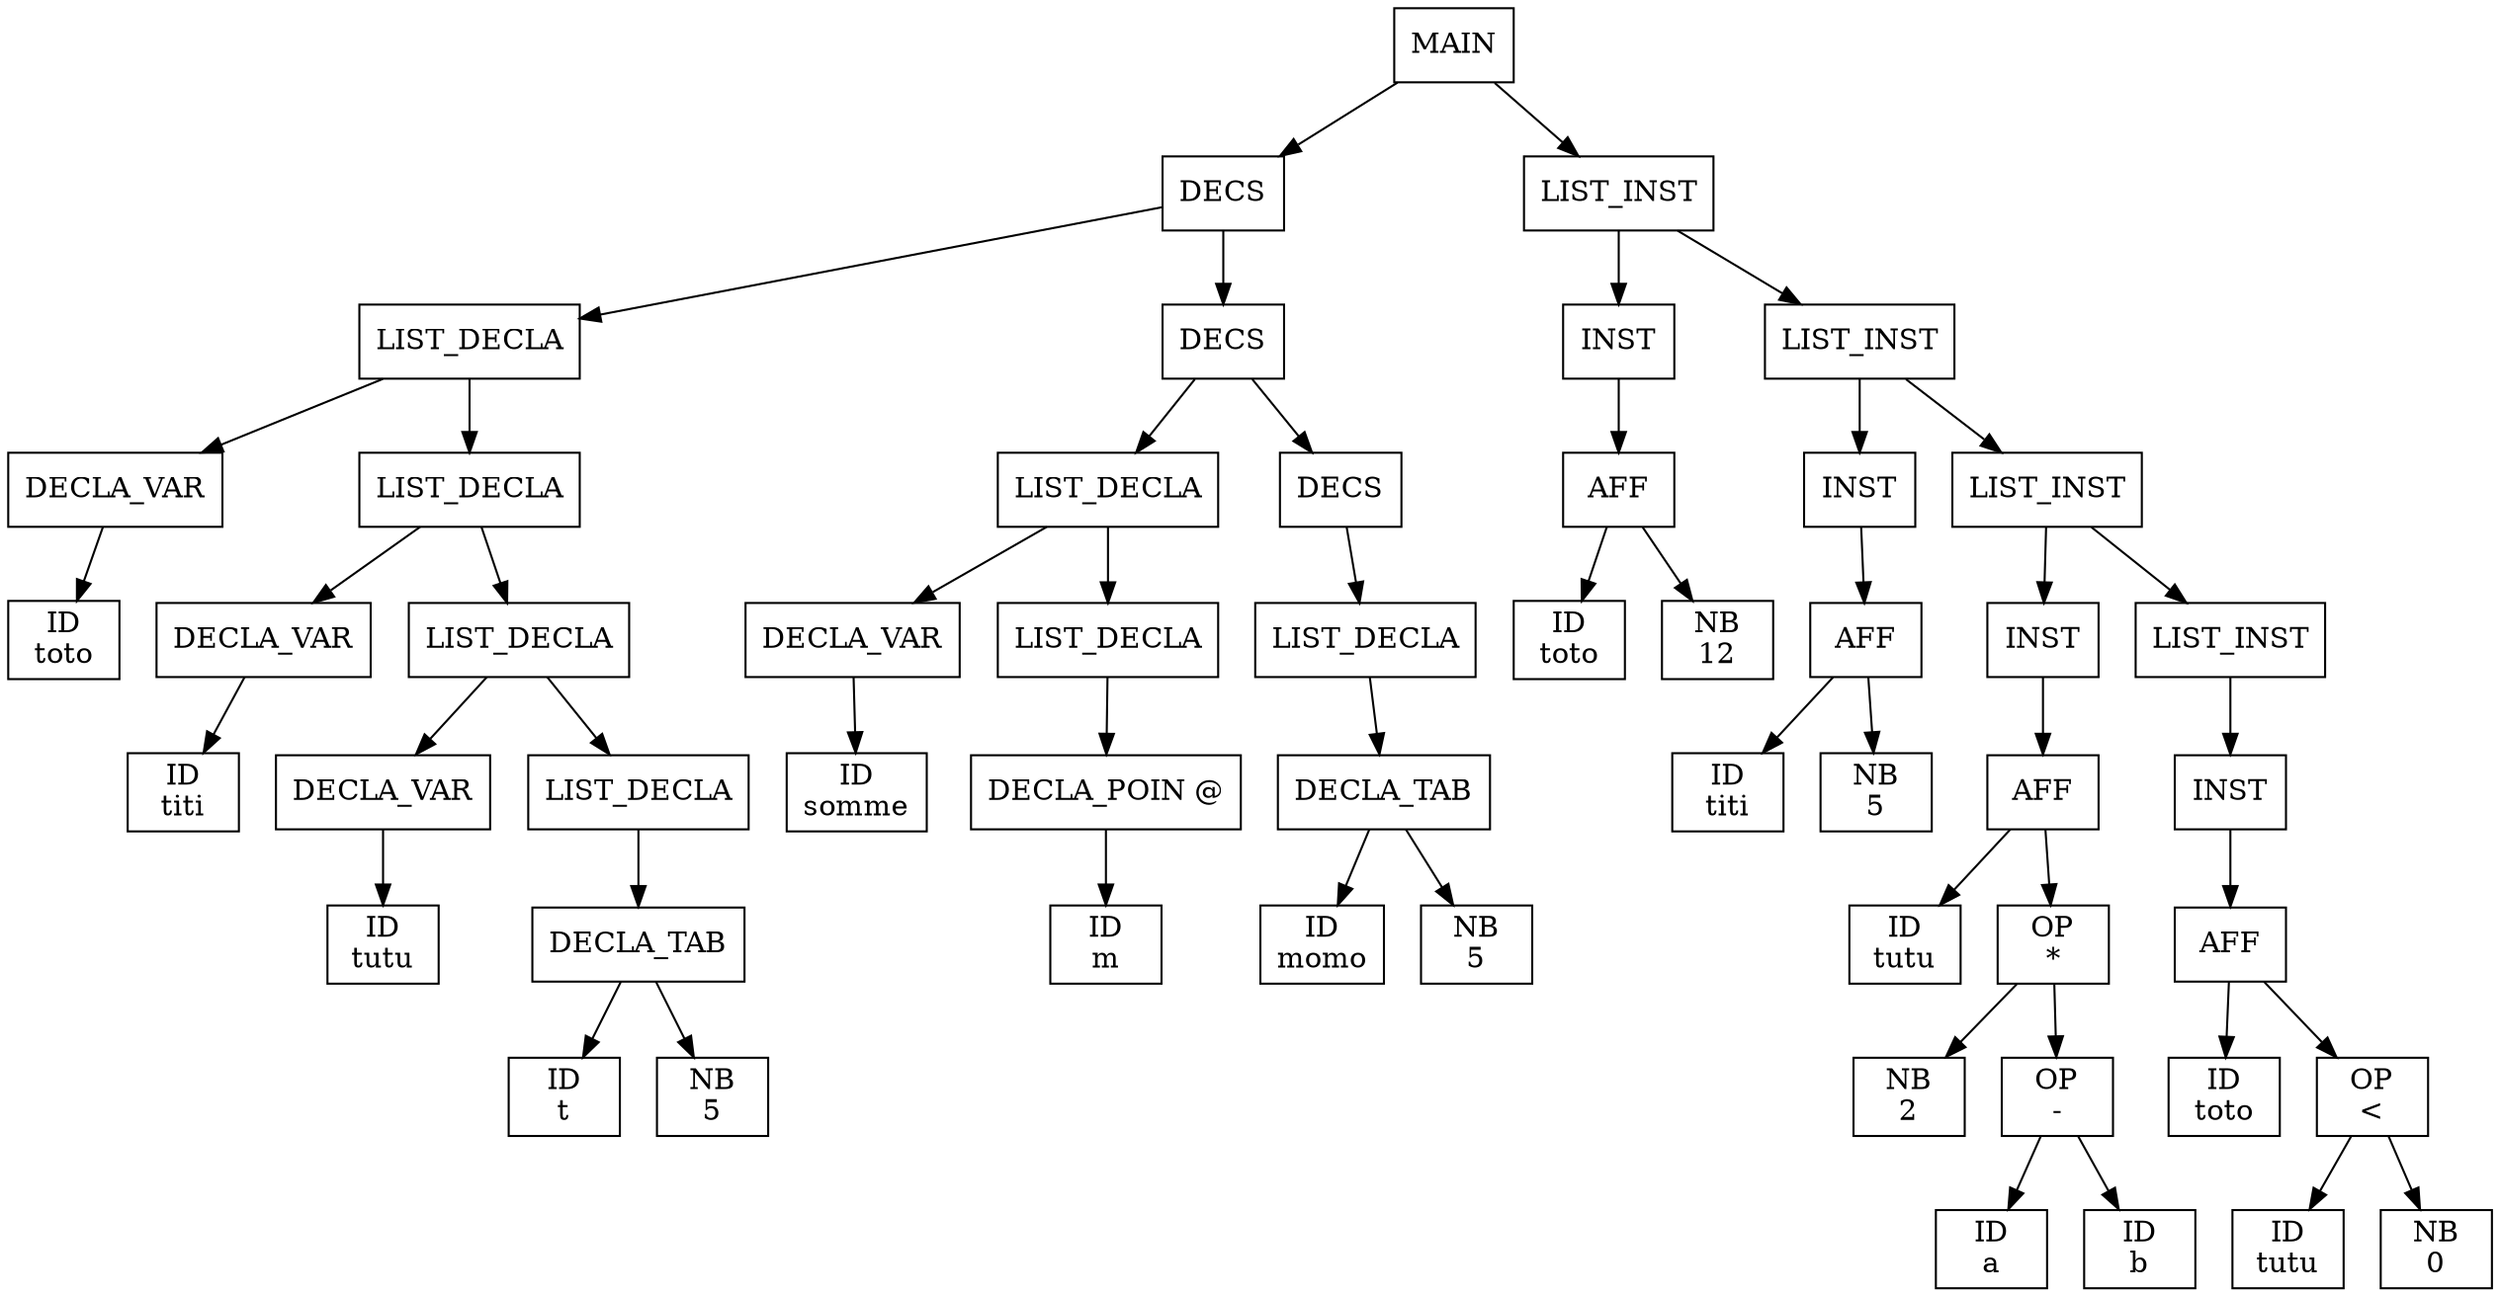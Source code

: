 digraph ASA {
node0x55ddd6f6c3f0 [label="MAIN\n", shape=box];
node0x55ddd6f6c3f0 -> node0x55ddd6f6bd30;
node0x55ddd6f6bd30 [label="DECS\n", shape=box];
node0x55ddd6f6bd30 -> node0x55ddd6f6b9f0;
node0x55ddd6f6b9f0 [label="LIST_DECLA\n", shape=box];
node0x55ddd6f6b9f0 -> node0x55ddd6f6b6f0;
node0x55ddd6f6b6f0 [label="DECLA_VAR\n", shape=box];
node0x55ddd6f6b6f0 -> node0x55ddd6f6b730;
node0x55ddd6f6b730 [label="ID\ntoto", shape=box];
node0x55ddd6f6b9f0 -> node0x55ddd6f6b9b0;
node0x55ddd6f6b9b0 [label="LIST_DECLA\n", shape=box];
node0x55ddd6f6b9b0 -> node0x55ddd6f6b770;
node0x55ddd6f6b770 [label="DECLA_VAR\n", shape=box];
node0x55ddd6f6b770 -> node0x55ddd6f6b7b0;
node0x55ddd6f6b7b0 [label="ID\ntiti", shape=box];
node0x55ddd6f6b9b0 -> node0x55ddd6f6b970;
node0x55ddd6f6b970 [label="LIST_DECLA\n", shape=box];
node0x55ddd6f6b970 -> node0x55ddd6f6b7f0;
node0x55ddd6f6b7f0 [label="DECLA_VAR\n", shape=box];
node0x55ddd6f6b7f0 -> node0x55ddd6f6b830;
node0x55ddd6f6b830 [label="ID\ntutu", shape=box];
node0x55ddd6f6b970 -> node0x55ddd6f6b930;
node0x55ddd6f6b930 [label="LIST_DECLA\n", shape=box];
node0x55ddd6f6b930 -> node0x55ddd6f6b870;
node0x55ddd6f6b870 [label="DECLA_TAB\n", shape=box];
node0x55ddd6f6b870 -> node0x55ddd6f6b8b0;
node0x55ddd6f6b8b0 [label="ID\nt", shape=box];
node0x55ddd6f6b870 -> node0x55ddd6f6b8f0;
node0x55ddd6f6b8f0 [label="NB\n5", shape=box];
node0x55ddd6f6bd30 -> node0x55ddd6f6bcf0;
node0x55ddd6f6bcf0 [label="DECS\n", shape=box];
node0x55ddd6f6bcf0 -> node0x55ddd6f6bb70;
node0x55ddd6f6bb70 [label="LIST_DECLA\n", shape=box];
node0x55ddd6f6bb70 -> node0x55ddd6f6ba30;
node0x55ddd6f6ba30 [label="DECLA_VAR\n", shape=box];
node0x55ddd6f6ba30 -> node0x55ddd6f6ba70;
node0x55ddd6f6ba70 [label="ID\nsomme", shape=box];
node0x55ddd6f6bb70 -> node0x55ddd6f6bb30;
node0x55ddd6f6bb30 [label="LIST_DECLA\n", shape=box];
node0x55ddd6f6bb30 -> node0x55ddd6f6bab0;
node0x55ddd6f6bab0 [label="DECLA_POIN @\n", shape=box];
node0x55ddd6f6bab0 -> node0x55ddd6f6baf0;
node0x55ddd6f6baf0 [label="ID\nm", shape=box];
node0x55ddd6f6bcf0 -> node0x55ddd6f6bcb0;
node0x55ddd6f6bcb0 [label="DECS\n", shape=box];
node0x55ddd6f6bcb0 -> node0x55ddd6f6bc70;
node0x55ddd6f6bc70 [label="LIST_DECLA\n", shape=box];
node0x55ddd6f6bc70 -> node0x55ddd6f6bbb0;
node0x55ddd6f6bbb0 [label="DECLA_TAB\n", shape=box];
node0x55ddd6f6bbb0 -> node0x55ddd6f6bbf0;
node0x55ddd6f6bbf0 [label="ID\nmomo", shape=box];
node0x55ddd6f6bbb0 -> node0x55ddd6f6bc30;
node0x55ddd6f6bc30 [label="NB\n5", shape=box];
node0x55ddd6f6c3f0 -> node0x55ddd6f6c3b0;
node0x55ddd6f6c3b0 [label="LIST_INST\n", shape=box];
node0x55ddd6f6c3b0 -> node0x55ddd6f6be30;
node0x55ddd6f6be30 [label="INST\n", shape=box];
node0x55ddd6f6be30 -> node0x55ddd6f6bdb0;
node0x55ddd6f6bdb0 [label="AFF\n", shape=box];
node0x55ddd6f6bdb0 -> node0x55ddd6f6bdf0;
node0x55ddd6f6bdf0 [label="ID\ntoto", shape=box];
node0x55ddd6f6bdb0 -> node0x55ddd6f6bd70;
node0x55ddd6f6bd70 [label="NB\n12", shape=box];
node0x55ddd6f6c3b0 -> node0x55ddd6f6c370;
node0x55ddd6f6c370 [label="LIST_INST\n", shape=box];
node0x55ddd6f6c370 -> node0x55ddd6f6bf30;
node0x55ddd6f6bf30 [label="INST\n", shape=box];
node0x55ddd6f6bf30 -> node0x55ddd6f6beb0;
node0x55ddd6f6beb0 [label="AFF\n", shape=box];
node0x55ddd6f6beb0 -> node0x55ddd6f6bef0;
node0x55ddd6f6bef0 [label="ID\ntiti", shape=box];
node0x55ddd6f6beb0 -> node0x55ddd6f6be70;
node0x55ddd6f6be70 [label="NB\n5", shape=box];
node0x55ddd6f6c370 -> node0x55ddd6f6c330;
node0x55ddd6f6c330 [label="LIST_INST\n", shape=box];
node0x55ddd6f6c330 -> node0x55ddd6f6c130;
node0x55ddd6f6c130 [label="INST\n", shape=box];
node0x55ddd6f6c130 -> node0x55ddd6f6c0b0;
node0x55ddd6f6c0b0 [label="AFF\n", shape=box];
node0x55ddd6f6c0b0 -> node0x55ddd6f6c0f0;
node0x55ddd6f6c0f0 [label="ID\ntutu", shape=box];
node0x55ddd6f6c0b0 -> node0x55ddd6f6c070;
node0x55ddd6f6c070 [label="OP\n*", shape=box];
node0x55ddd6f6c070 -> node0x55ddd6f6bf70;
node0x55ddd6f6bf70 [label="NB\n2", shape=box];
node0x55ddd6f6c070 -> node0x55ddd6f6c030;
node0x55ddd6f6c030 [label="OP\n-", shape=box];
node0x55ddd6f6c030 -> node0x55ddd6f6bfb0;
node0x55ddd6f6bfb0 [label="ID\na", shape=box];
node0x55ddd6f6c030 -> node0x55ddd6f6bff0;
node0x55ddd6f6bff0 [label="ID\nb", shape=box];
node0x55ddd6f6c330 -> node0x55ddd6f6c2f0;
node0x55ddd6f6c2f0 [label="LIST_INST\n", shape=box];
node0x55ddd6f6c2f0 -> node0x55ddd6f6c2b0;
node0x55ddd6f6c2b0 [label="INST\n", shape=box];
node0x55ddd6f6c2b0 -> node0x55ddd6f6c230;
node0x55ddd6f6c230 [label="AFF\n", shape=box];
node0x55ddd6f6c230 -> node0x55ddd6f6c270;
node0x55ddd6f6c270 [label="ID\ntoto", shape=box];
node0x55ddd6f6c230 -> node0x55ddd6f6c1f0;
node0x55ddd6f6c1f0 [label="OP\n<", shape=box];
node0x55ddd6f6c1f0 -> node0x55ddd6f6c170;
node0x55ddd6f6c170 [label="ID\ntutu", shape=box];
node0x55ddd6f6c1f0 -> node0x55ddd6f6c1b0;
node0x55ddd6f6c1b0 [label="NB\n0", shape=box];
}
